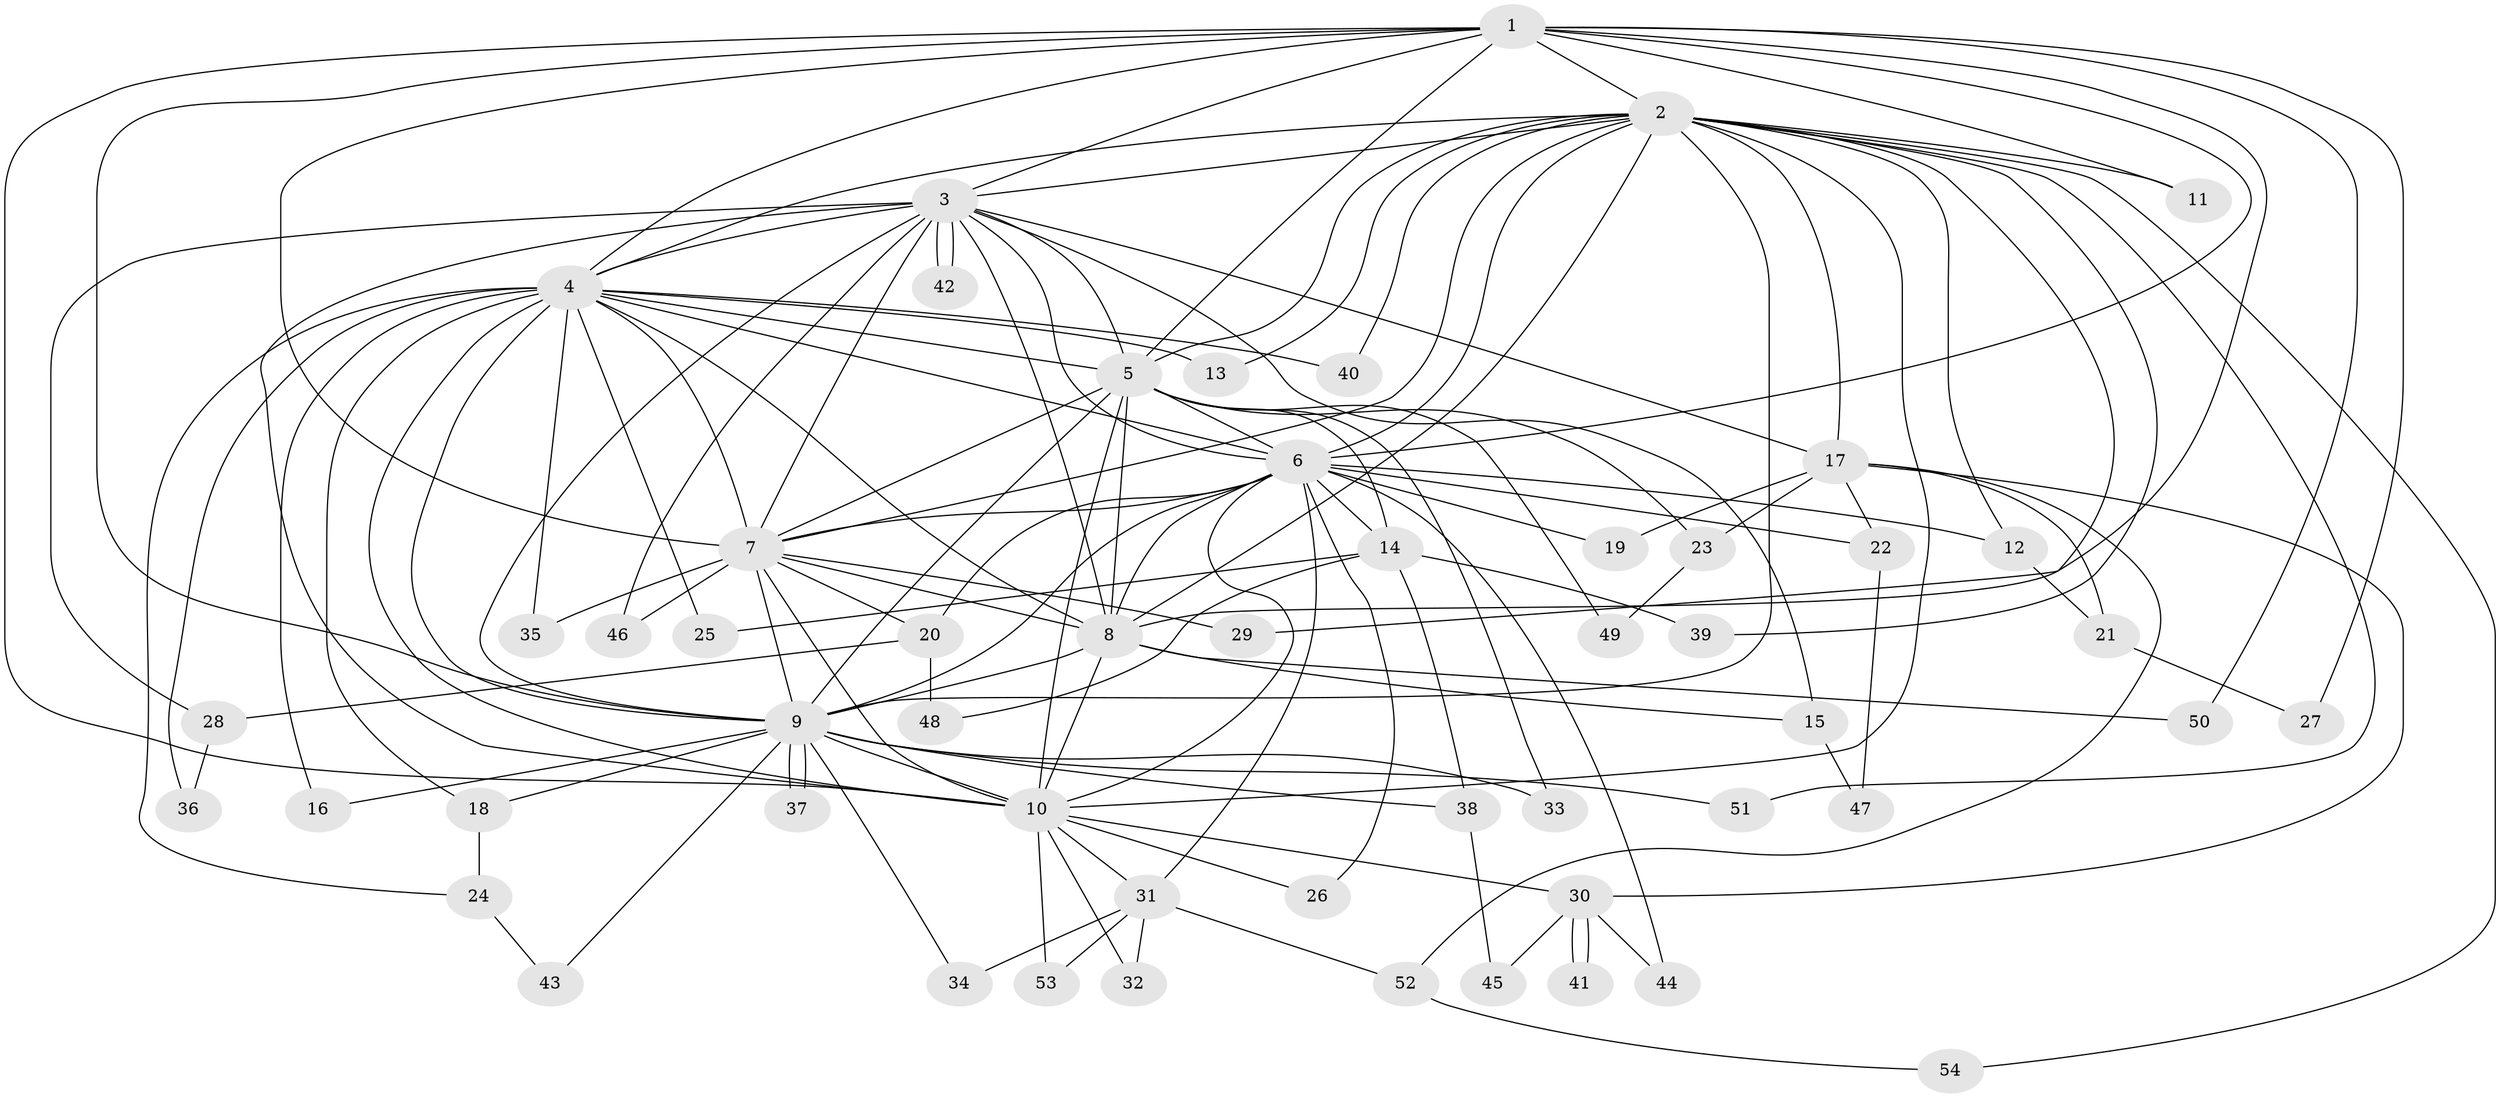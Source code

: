 // Generated by graph-tools (version 1.1) at 2025/14/03/09/25 04:14:14]
// undirected, 54 vertices, 133 edges
graph export_dot {
graph [start="1"]
  node [color=gray90,style=filled];
  1;
  2;
  3;
  4;
  5;
  6;
  7;
  8;
  9;
  10;
  11;
  12;
  13;
  14;
  15;
  16;
  17;
  18;
  19;
  20;
  21;
  22;
  23;
  24;
  25;
  26;
  27;
  28;
  29;
  30;
  31;
  32;
  33;
  34;
  35;
  36;
  37;
  38;
  39;
  40;
  41;
  42;
  43;
  44;
  45;
  46;
  47;
  48;
  49;
  50;
  51;
  52;
  53;
  54;
  1 -- 2;
  1 -- 3;
  1 -- 4;
  1 -- 5;
  1 -- 6;
  1 -- 7;
  1 -- 8;
  1 -- 9;
  1 -- 10;
  1 -- 11;
  1 -- 27;
  1 -- 50;
  2 -- 3;
  2 -- 4;
  2 -- 5;
  2 -- 6;
  2 -- 7;
  2 -- 8;
  2 -- 9;
  2 -- 10;
  2 -- 11;
  2 -- 12;
  2 -- 13;
  2 -- 17;
  2 -- 29;
  2 -- 39;
  2 -- 40;
  2 -- 51;
  2 -- 54;
  3 -- 4;
  3 -- 5;
  3 -- 6;
  3 -- 7;
  3 -- 8;
  3 -- 9;
  3 -- 10;
  3 -- 15;
  3 -- 17;
  3 -- 28;
  3 -- 42;
  3 -- 42;
  3 -- 46;
  4 -- 5;
  4 -- 6;
  4 -- 7;
  4 -- 8;
  4 -- 9;
  4 -- 10;
  4 -- 13;
  4 -- 16;
  4 -- 18;
  4 -- 24;
  4 -- 25;
  4 -- 35;
  4 -- 36;
  4 -- 40;
  5 -- 6;
  5 -- 7;
  5 -- 8;
  5 -- 9;
  5 -- 10;
  5 -- 14;
  5 -- 23;
  5 -- 33;
  5 -- 49;
  6 -- 7;
  6 -- 8;
  6 -- 9;
  6 -- 10;
  6 -- 12;
  6 -- 14;
  6 -- 19;
  6 -- 20;
  6 -- 22;
  6 -- 26;
  6 -- 31;
  6 -- 44;
  7 -- 8;
  7 -- 9;
  7 -- 10;
  7 -- 20;
  7 -- 29;
  7 -- 35;
  7 -- 46;
  8 -- 9;
  8 -- 10;
  8 -- 15;
  8 -- 50;
  9 -- 10;
  9 -- 16;
  9 -- 18;
  9 -- 33;
  9 -- 34;
  9 -- 37;
  9 -- 37;
  9 -- 38;
  9 -- 43;
  9 -- 51;
  10 -- 26;
  10 -- 30;
  10 -- 31;
  10 -- 32;
  10 -- 53;
  12 -- 21;
  14 -- 25;
  14 -- 38;
  14 -- 39;
  14 -- 48;
  15 -- 47;
  17 -- 19;
  17 -- 21;
  17 -- 22;
  17 -- 23;
  17 -- 30;
  17 -- 52;
  18 -- 24;
  20 -- 28;
  20 -- 48;
  21 -- 27;
  22 -- 47;
  23 -- 49;
  24 -- 43;
  28 -- 36;
  30 -- 41;
  30 -- 41;
  30 -- 44;
  30 -- 45;
  31 -- 32;
  31 -- 34;
  31 -- 52;
  31 -- 53;
  38 -- 45;
  52 -- 54;
}

